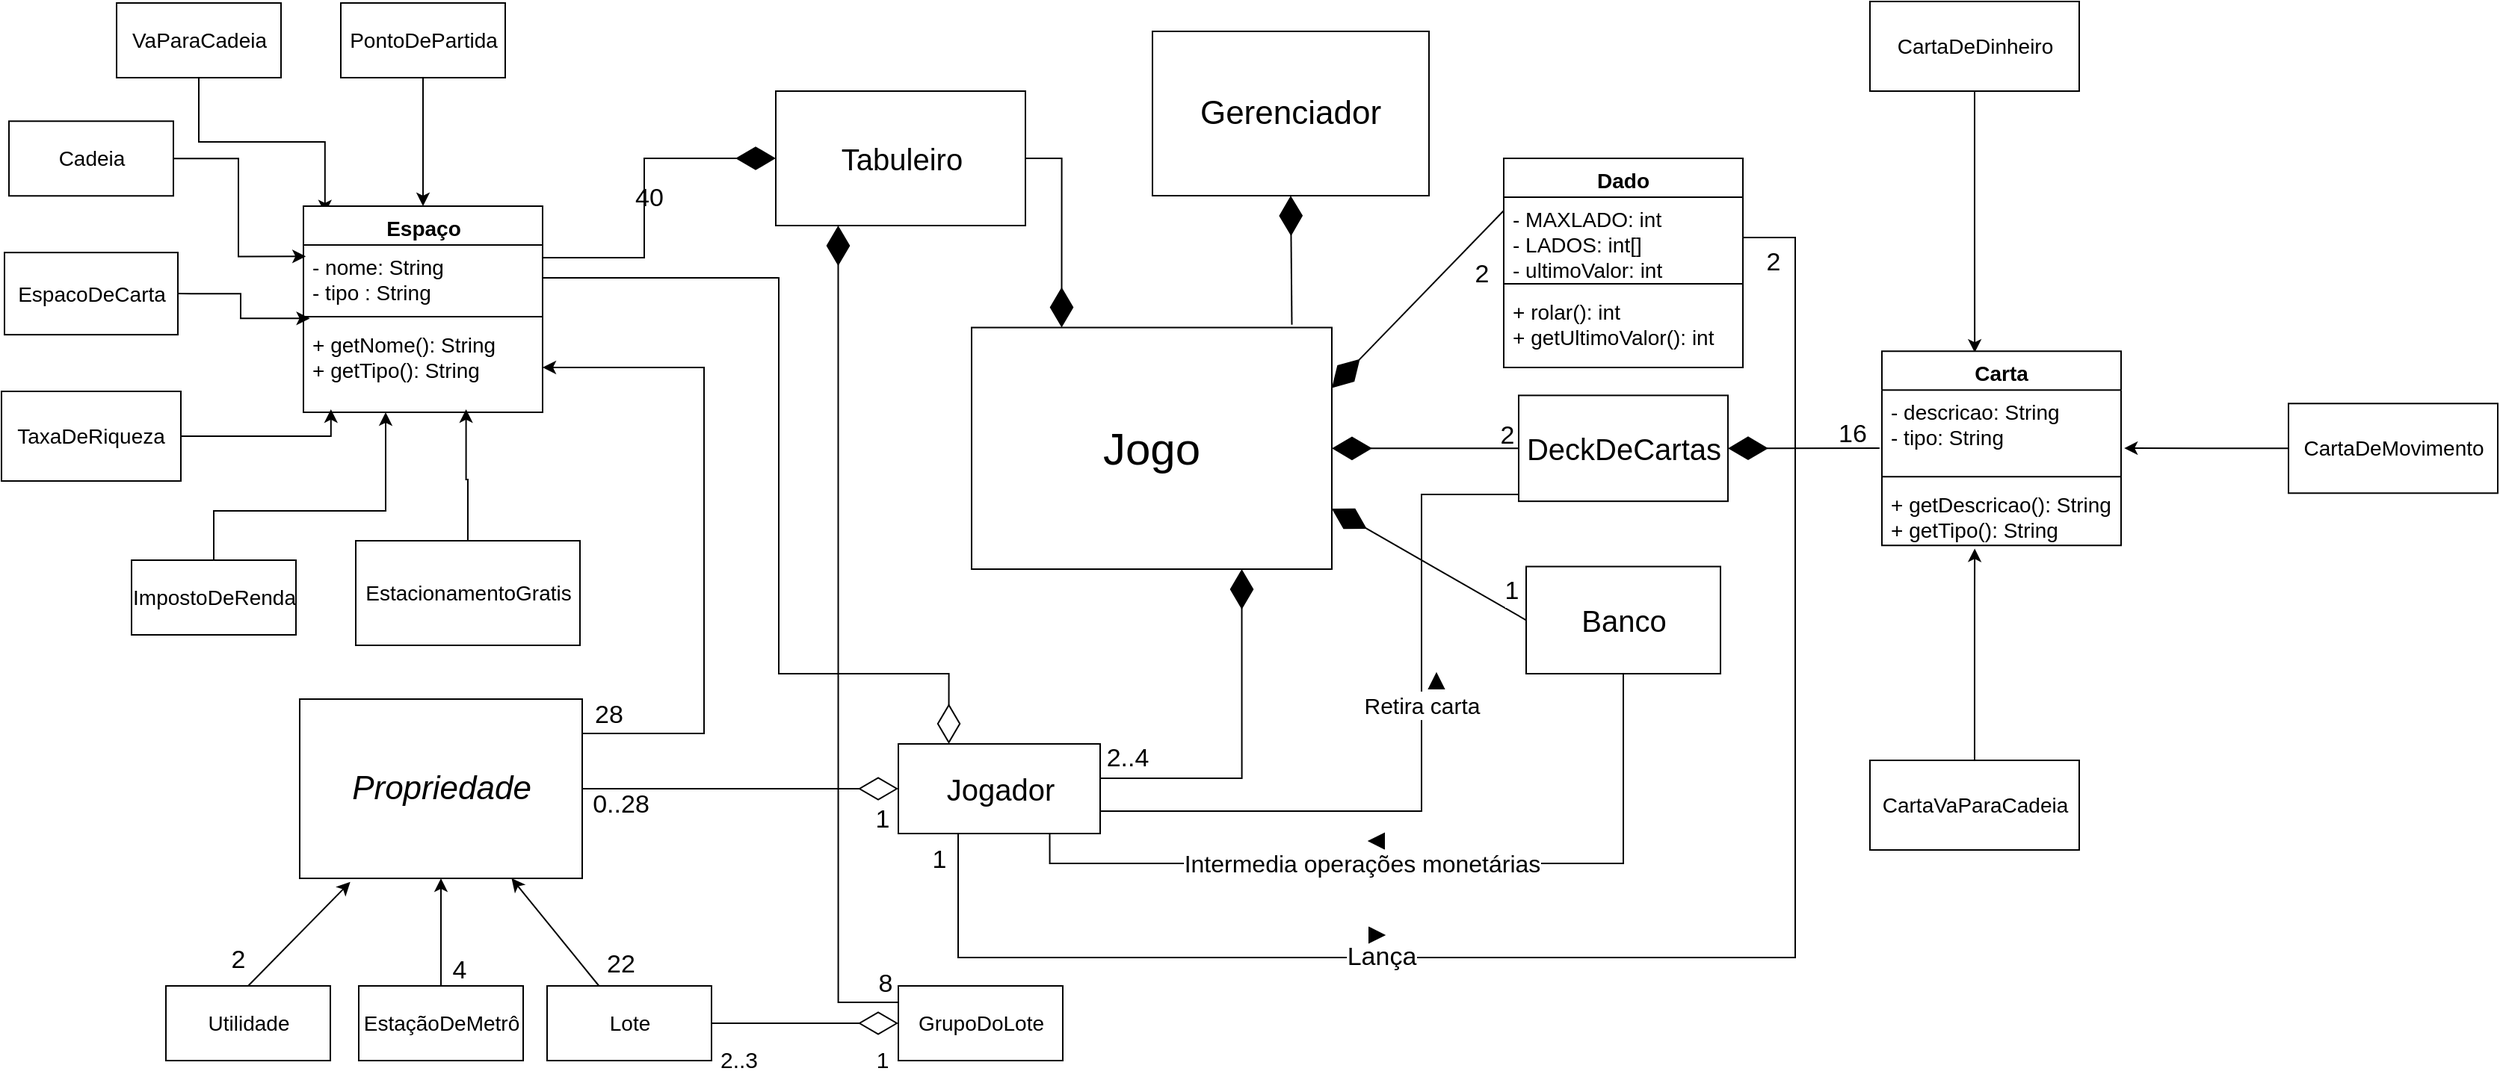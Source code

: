 <mxfile version="20.2.3" type="github">
  <diagram id="2CvRpesuBjBLBVpyUClh" name="Page-1">
    <mxGraphModel dx="2310" dy="821" grid="1" gridSize="10" guides="1" tooltips="1" connect="1" arrows="1" fold="1" page="1" pageScale="1" pageWidth="827" pageHeight="1169" math="0" shadow="0">
      <root>
        <mxCell id="0" />
        <mxCell id="1" parent="0" />
        <mxCell id="c68KgJTXVsl0c4aLbd2X-1" value="28" style="edgeStyle=orthogonalEdgeStyle;rounded=0;orthogonalLoop=1;jettySize=auto;html=1;fontSize=17;entryX=1;entryY=0.25;entryDx=0;entryDy=0;startArrow=classic;startFill=1;endArrow=none;endFill=0;exitX=1;exitY=0.5;exitDx=0;exitDy=0;" parent="1" source="Rdkix3AMdeM1Sjrw6h5y-4" target="c68KgJTXVsl0c4aLbd2X-11" edge="1">
          <mxGeometry x="0.89" y="-12" relative="1" as="geometry">
            <mxPoint x="200.75" y="534" as="targetPoint" />
            <mxPoint as="offset" />
            <Array as="points">
              <mxPoint x="210" y="345" />
              <mxPoint x="210" y="590" />
              <mxPoint x="128" y="590" />
            </Array>
            <mxPoint x="110" y="345" as="sourcePoint" />
          </mxGeometry>
        </mxCell>
        <mxCell id="c68KgJTXVsl0c4aLbd2X-2" value="8" style="edgeStyle=orthogonalEdgeStyle;rounded=0;orthogonalLoop=1;jettySize=auto;html=1;fontSize=17;startArrow=none;startFill=0;endArrow=diamondThin;endFill=1;endSize=24;sourcePerimeterSpacing=6;targetPerimeterSpacing=24;strokeWidth=1;exitX=0;exitY=0.25;exitDx=0;exitDy=0;entryX=0.25;entryY=1;entryDx=0;entryDy=0;" parent="1" source="c68KgJTXVsl0c4aLbd2X-36" target="c68KgJTXVsl0c4aLbd2X-19" edge="1">
          <mxGeometry x="-0.961" y="-12" relative="1" as="geometry">
            <mxPoint x="320" y="170" as="targetPoint" />
            <Array as="points">
              <mxPoint x="340" y="770" />
              <mxPoint x="300" y="770" />
            </Array>
            <mxPoint as="offset" />
          </mxGeometry>
        </mxCell>
        <mxCell id="c68KgJTXVsl0c4aLbd2X-3" value="2..4" style="edgeStyle=orthogonalEdgeStyle;rounded=0;orthogonalLoop=1;jettySize=auto;html=1;exitX=1;exitY=0.5;exitDx=0;exitDy=0;entryX=0.75;entryY=1;entryDx=0;entryDy=0;fontSize=17;startArrow=none;startFill=0;endArrow=diamondThin;endFill=1;endSize=24;sourcePerimeterSpacing=6;targetPerimeterSpacing=24;strokeWidth=1;" parent="1" source="c68KgJTXVsl0c4aLbd2X-23" target="c68KgJTXVsl0c4aLbd2X-24" edge="1">
          <mxGeometry x="-0.793" y="13" relative="1" as="geometry">
            <Array as="points">
              <mxPoint x="475" y="620" />
              <mxPoint x="570" y="620" />
            </Array>
            <mxPoint as="offset" />
          </mxGeometry>
        </mxCell>
        <mxCell id="c68KgJTXVsl0c4aLbd2X-4" value="0..28" style="text;html=1;resizable=0;autosize=1;align=center;verticalAlign=middle;points=[];fillColor=none;strokeColor=none;rounded=0;labelBackgroundColor=default;fontSize=17;" parent="1" vertex="1">
          <mxGeometry x="124" y="623" width="60" height="30" as="geometry" />
        </mxCell>
        <mxCell id="c68KgJTXVsl0c4aLbd2X-5" value="1" style="text;html=1;resizable=0;autosize=1;align=center;verticalAlign=middle;points=[];fillColor=none;strokeColor=none;rounded=0;labelBackgroundColor=default;fontSize=15;" parent="1" vertex="1">
          <mxGeometry x="314" y="793" width="30" height="30" as="geometry" />
        </mxCell>
        <mxCell id="c68KgJTXVsl0c4aLbd2X-6" value="" style="edgeStyle=orthogonalEdgeStyle;rounded=0;orthogonalLoop=1;jettySize=auto;html=1;entryX=0.25;entryY=0;entryDx=0;entryDy=0;fontSize=14;startArrow=none;startFill=0;endArrow=diamondThin;endFill=0;endSize=24;sourcePerimeterSpacing=6;targetPerimeterSpacing=24;strokeWidth=1;exitX=1;exitY=0.5;exitDx=0;exitDy=0;" parent="1" source="Rdkix3AMdeM1Sjrw6h5y-2" target="c68KgJTXVsl0c4aLbd2X-23" edge="1">
          <mxGeometry x="-0.062" relative="1" as="geometry">
            <Array as="points">
              <mxPoint x="260" y="285" />
              <mxPoint x="260" y="550" />
              <mxPoint x="374" y="550" />
            </Array>
            <mxPoint as="offset" />
            <mxPoint x="150.75" y="285.435" as="sourcePoint" />
          </mxGeometry>
        </mxCell>
        <mxCell id="c68KgJTXVsl0c4aLbd2X-7" style="edgeStyle=orthogonalEdgeStyle;rounded=0;orthogonalLoop=1;jettySize=auto;html=1;exitX=1;exitY=0.25;exitDx=0;exitDy=0;entryX=0;entryY=0.5;entryDx=0;entryDy=0;fontSize=17;startArrow=none;startFill=0;endArrow=diamondThin;endFill=1;endSize=24;sourcePerimeterSpacing=6;targetPerimeterSpacing=24;strokeWidth=1;" parent="1" source="Rdkix3AMdeM1Sjrw6h5y-1" target="c68KgJTXVsl0c4aLbd2X-19" edge="1">
          <mxGeometry relative="1" as="geometry">
            <mxPoint x="150.75" y="252.502" as="sourcePoint" />
          </mxGeometry>
        </mxCell>
        <mxCell id="c68KgJTXVsl0c4aLbd2X-9" value="2" style="edgeStyle=none;rounded=0;orthogonalLoop=1;jettySize=auto;html=1;exitX=0.5;exitY=0;exitDx=0;exitDy=0;entryX=0.179;entryY=1.02;entryDx=0;entryDy=0;entryPerimeter=0;shadow=0;fontSize=17;startArrow=none;startFill=0;endArrow=classic;endFill=1;endSize=6;strokeWidth=1;" parent="1" source="c68KgJTXVsl0c4aLbd2X-10" target="c68KgJTXVsl0c4aLbd2X-11" edge="1">
          <mxGeometry x="-0.85" y="17" relative="1" as="geometry">
            <mxPoint as="offset" />
            <mxPoint x="-90" y="760" as="sourcePoint" />
          </mxGeometry>
        </mxCell>
        <mxCell id="c68KgJTXVsl0c4aLbd2X-10" value="Utilidade" style="html=1;fontSize=14;" parent="1" vertex="1">
          <mxGeometry x="-150" y="759" width="110" height="50" as="geometry" />
        </mxCell>
        <mxCell id="c68KgJTXVsl0c4aLbd2X-11" value="&lt;i style=&quot;font-size: 22px;&quot;&gt;Propriedade&lt;/i&gt;" style="html=1;fontSize=22;" parent="1" vertex="1">
          <mxGeometry x="-60.5" y="567" width="189" height="120" as="geometry" />
        </mxCell>
        <mxCell id="c68KgJTXVsl0c4aLbd2X-12" style="edgeStyle=orthogonalEdgeStyle;rounded=0;orthogonalLoop=1;jettySize=auto;html=1;exitX=1;exitY=0.5;exitDx=0;exitDy=0;entryX=0.01;entryY=0.174;entryDx=0;entryDy=0;entryPerimeter=0;fontSize=17;startArrow=none;startFill=0;endArrow=classic;endFill=1;" parent="1" source="c68KgJTXVsl0c4aLbd2X-13" target="Rdkix3AMdeM1Sjrw6h5y-2" edge="1">
          <mxGeometry relative="1" as="geometry">
            <mxPoint x="-83.451" y="265.807" as="targetPoint" />
          </mxGeometry>
        </mxCell>
        <mxCell id="c68KgJTXVsl0c4aLbd2X-13" value="Cadeia" style="html=1;fontSize=14;" parent="1" vertex="1">
          <mxGeometry x="-255" y="180.13" width="110" height="50" as="geometry" />
        </mxCell>
        <mxCell id="c68KgJTXVsl0c4aLbd2X-14" style="edgeStyle=orthogonalEdgeStyle;rounded=0;orthogonalLoop=1;jettySize=auto;html=1;exitX=0.5;exitY=0;exitDx=0;exitDy=0;fontSize=17;startArrow=none;startFill=0;endArrow=classic;endFill=1;" parent="1" source="c68KgJTXVsl0c4aLbd2X-15" target="Rdkix3AMdeM1Sjrw6h5y-4" edge="1">
          <mxGeometry relative="1" as="geometry">
            <mxPoint x="-2.893" y="351.037" as="targetPoint" />
            <Array as="points">
              <mxPoint x="-118" y="441" />
              <mxPoint x="-3" y="441" />
            </Array>
          </mxGeometry>
        </mxCell>
        <mxCell id="c68KgJTXVsl0c4aLbd2X-15" value="ImpostoDeRenda" style="html=1;fontSize=14;" parent="1" vertex="1">
          <mxGeometry x="-173" y="474" width="110" height="50" as="geometry" />
        </mxCell>
        <mxCell id="c68KgJTXVsl0c4aLbd2X-16" value="4" style="edgeStyle=none;rounded=0;orthogonalLoop=1;jettySize=auto;html=1;entryX=0.5;entryY=1;entryDx=0;entryDy=0;shadow=0;fontSize=17;startArrow=none;startFill=0;endArrow=classic;endFill=1;endSize=6;strokeWidth=1;exitX=0.5;exitY=0;exitDx=0;exitDy=0;" parent="1" source="c68KgJTXVsl0c4aLbd2X-17" target="c68KgJTXVsl0c4aLbd2X-11" edge="1">
          <mxGeometry x="-0.722" y="-13" relative="1" as="geometry">
            <mxPoint x="-1" as="offset" />
            <mxPoint x="-69.294" y="600" as="sourcePoint" />
          </mxGeometry>
        </mxCell>
        <mxCell id="c68KgJTXVsl0c4aLbd2X-17" value="EstaçãoDeMetrô" style="html=1;fontSize=14;" parent="1" vertex="1">
          <mxGeometry x="-21" y="759" width="110" height="50" as="geometry" />
        </mxCell>
        <mxCell id="c68KgJTXVsl0c4aLbd2X-18" style="edgeStyle=orthogonalEdgeStyle;rounded=0;orthogonalLoop=1;jettySize=auto;html=1;exitX=1;exitY=0.5;exitDx=0;exitDy=0;entryX=0.25;entryY=0;entryDx=0;entryDy=0;fontSize=17;startArrow=none;startFill=0;endArrow=diamondThin;endFill=1;endSize=24;sourcePerimeterSpacing=6;targetPerimeterSpacing=24;strokeWidth=1;" parent="1" source="c68KgJTXVsl0c4aLbd2X-19" target="c68KgJTXVsl0c4aLbd2X-24" edge="1">
          <mxGeometry relative="1" as="geometry" />
        </mxCell>
        <mxCell id="c68KgJTXVsl0c4aLbd2X-19" value="Tabuleiro" style="html=1;fontSize=20;" parent="1" vertex="1">
          <mxGeometry x="258" y="160" width="167" height="90" as="geometry" />
        </mxCell>
        <mxCell id="c68KgJTXVsl0c4aLbd2X-20" value="Lança" style="edgeStyle=orthogonalEdgeStyle;rounded=0;orthogonalLoop=1;jettySize=auto;html=1;exitX=0.75;exitY=1;exitDx=0;exitDy=0;fontSize=17;startArrow=none;startFill=0;endArrow=none;endFill=0;endSize=24;sourcePerimeterSpacing=6;targetPerimeterSpacing=24;strokeWidth=1;entryX=1;entryY=0.5;entryDx=0;entryDy=0;" parent="1" source="c68KgJTXVsl0c4aLbd2X-23" target="Rdkix3AMdeM1Sjrw6h5y-7" edge="1">
          <mxGeometry x="-0.298" relative="1" as="geometry">
            <mxPoint x="890.0" y="285.435" as="targetPoint" />
            <Array as="points">
              <mxPoint x="380" y="657" />
              <mxPoint x="380" y="740" />
              <mxPoint x="940" y="740" />
              <mxPoint x="940" y="258" />
            </Array>
            <mxPoint x="-1" as="offset" />
          </mxGeometry>
        </mxCell>
        <mxCell id="c68KgJTXVsl0c4aLbd2X-21" value="&lt;span style=&quot;color: rgb(0, 0, 0); font-family: Helvetica; font-size: 16px; font-style: normal; font-variant-ligatures: normal; font-variant-caps: normal; font-weight: 400; letter-spacing: normal; orphans: 2; text-align: center; text-indent: 0px; text-transform: none; widows: 2; word-spacing: 0px; -webkit-text-stroke-width: 0px; background-color: rgb(255, 255, 255); text-decoration-thickness: initial; text-decoration-style: initial; text-decoration-color: initial; float: none; display: inline !important;&quot;&gt;Intermedia operações monetárias&lt;/span&gt;" style="edgeStyle=orthogonalEdgeStyle;rounded=0;orthogonalLoop=1;jettySize=auto;html=1;exitX=0.75;exitY=1;exitDx=0;exitDy=0;entryX=0.5;entryY=1;entryDx=0;entryDy=0;fontSize=16;startArrow=none;startFill=0;endArrow=none;endFill=0;endSize=24;sourcePerimeterSpacing=6;targetPerimeterSpacing=24;strokeWidth=1;" parent="1" source="c68KgJTXVsl0c4aLbd2X-23" target="c68KgJTXVsl0c4aLbd2X-33" edge="1">
          <mxGeometry x="-0.138" relative="1" as="geometry">
            <mxPoint as="offset" />
          </mxGeometry>
        </mxCell>
        <mxCell id="c68KgJTXVsl0c4aLbd2X-22" value="&lt;font style=&quot;font-size: 15px;&quot;&gt;Retira carta&lt;/font&gt;" style="edgeStyle=orthogonalEdgeStyle;rounded=0;orthogonalLoop=1;jettySize=auto;html=1;exitX=1;exitY=0.75;exitDx=0;exitDy=0;entryX=0;entryY=0.75;entryDx=0;entryDy=0;fontSize=16;startArrow=none;startFill=0;endArrow=none;endFill=0;endSize=24;sourcePerimeterSpacing=6;targetPerimeterSpacing=24;strokeWidth=1;" parent="1" source="c68KgJTXVsl0c4aLbd2X-23" target="c68KgJTXVsl0c4aLbd2X-53" edge="1">
          <mxGeometry x="0.137" relative="1" as="geometry">
            <Array as="points">
              <mxPoint x="690" y="642" />
              <mxPoint x="690" y="430" />
              <mxPoint x="755" y="430" />
            </Array>
            <mxPoint y="1" as="offset" />
          </mxGeometry>
        </mxCell>
        <mxCell id="c68KgJTXVsl0c4aLbd2X-23" value="Jogador" style="html=1;fontSize=20;" parent="1" vertex="1">
          <mxGeometry x="340" y="597" width="135" height="60" as="geometry" />
        </mxCell>
        <mxCell id="c68KgJTXVsl0c4aLbd2X-24" value="Jogo" style="rounded=0;whiteSpace=wrap;html=1;fontSize=30;" parent="1" vertex="1">
          <mxGeometry x="389" y="318.27" width="241" height="161.73" as="geometry" />
        </mxCell>
        <mxCell id="c68KgJTXVsl0c4aLbd2X-25" style="edgeStyle=orthogonalEdgeStyle;rounded=0;orthogonalLoop=1;jettySize=auto;html=1;fontSize=17;startArrow=none;startFill=0;endArrow=classic;endFill=1;entryX=0.115;entryY=0.966;entryDx=0;entryDy=0;entryPerimeter=0;" parent="1" source="c68KgJTXVsl0c4aLbd2X-26" target="Rdkix3AMdeM1Sjrw6h5y-4" edge="1">
          <mxGeometry relative="1" as="geometry">
            <mxPoint x="-40" y="350" as="targetPoint" />
            <Array as="points">
              <mxPoint x="-40" y="391" />
            </Array>
          </mxGeometry>
        </mxCell>
        <mxCell id="c68KgJTXVsl0c4aLbd2X-26" value="TaxaDeRiqueza" style="rounded=0;whiteSpace=wrap;html=1;fontSize=14;" parent="1" vertex="1">
          <mxGeometry x="-260" y="361" width="120" height="60" as="geometry" />
        </mxCell>
        <mxCell id="c68KgJTXVsl0c4aLbd2X-27" value="Gerenciador" style="rounded=0;whiteSpace=wrap;html=1;fontSize=22;" parent="1" vertex="1">
          <mxGeometry x="510" y="120" width="185" height="110" as="geometry" />
        </mxCell>
        <mxCell id="c68KgJTXVsl0c4aLbd2X-28" value="" style="endArrow=diamondThin;endFill=1;endSize=24;html=1;rounded=0;shadow=0;exitX=0.889;exitY=-0.012;exitDx=0;exitDy=0;entryX=0.5;entryY=1;entryDx=0;entryDy=0;exitPerimeter=0;" parent="1" source="c68KgJTXVsl0c4aLbd2X-24" target="c68KgJTXVsl0c4aLbd2X-27" edge="1">
          <mxGeometry width="160" relative="1" as="geometry">
            <mxPoint x="440" y="349.33" as="sourcePoint" />
            <mxPoint x="600" y="349.33" as="targetPoint" />
            <Array as="points" />
          </mxGeometry>
        </mxCell>
        <mxCell id="c68KgJTXVsl0c4aLbd2X-29" style="edgeStyle=none;rounded=0;orthogonalLoop=1;jettySize=auto;html=1;entryX=1;entryY=0.5;entryDx=0;entryDy=0;shadow=0;startArrow=none;startFill=0;endArrow=diamond;endFill=1;endSize=6;strokeWidth=1;" parent="1" source="c68KgJTXVsl0c4aLbd2X-24" target="c68KgJTXVsl0c4aLbd2X-24" edge="1">
          <mxGeometry relative="1" as="geometry" />
        </mxCell>
        <mxCell id="c68KgJTXVsl0c4aLbd2X-30" value="22" style="edgeStyle=none;rounded=0;orthogonalLoop=1;jettySize=auto;html=1;shadow=0;fontSize=17;startArrow=none;startFill=0;endArrow=classic;endFill=1;endSize=6;strokeWidth=1;entryX=0.75;entryY=1;entryDx=0;entryDy=0;" parent="1" source="c68KgJTXVsl0c4aLbd2X-31" target="c68KgJTXVsl0c4aLbd2X-11" edge="1">
          <mxGeometry x="-0.964" y="-20" relative="1" as="geometry">
            <mxPoint as="offset" />
          </mxGeometry>
        </mxCell>
        <mxCell id="c68KgJTXVsl0c4aLbd2X-31" value="Lote" style="html=1;fontSize=14;" parent="1" vertex="1">
          <mxGeometry x="105" y="759" width="110" height="50" as="geometry" />
        </mxCell>
        <mxCell id="c68KgJTXVsl0c4aLbd2X-33" value="Banco" style="html=1;fontSize=20;" parent="1" vertex="1">
          <mxGeometry x="760" y="478.27" width="130" height="71.73" as="geometry" />
        </mxCell>
        <mxCell id="c68KgJTXVsl0c4aLbd2X-34" value="1" style="endArrow=diamondThin;endFill=1;endSize=24;html=1;rounded=0;shadow=0;fontSize=17;strokeWidth=1;exitX=0;exitY=0.5;exitDx=0;exitDy=0;entryX=1;entryY=0.75;entryDx=0;entryDy=0;" parent="1" source="c68KgJTXVsl0c4aLbd2X-33" target="c68KgJTXVsl0c4aLbd2X-24" edge="1">
          <mxGeometry x="-0.757" y="-12" width="160" relative="1" as="geometry">
            <mxPoint x="430" y="500" as="sourcePoint" />
            <mxPoint x="628" y="354" as="targetPoint" />
            <mxPoint as="offset" />
          </mxGeometry>
        </mxCell>
        <mxCell id="c68KgJTXVsl0c4aLbd2X-35" value="" style="endArrow=diamondThin;endFill=1;endSize=24;html=1;rounded=0;shadow=0;fontSize=17;strokeWidth=1;exitX=0;exitY=0.25;exitDx=0;exitDy=0;entryX=1;entryY=0.25;entryDx=0;entryDy=0;" parent="1" source="Rdkix3AMdeM1Sjrw6h5y-6" target="c68KgJTXVsl0c4aLbd2X-24" edge="1">
          <mxGeometry x="-0.918" y="10" width="160" relative="1" as="geometry">
            <mxPoint x="760.0" y="285.435" as="sourcePoint" />
            <mxPoint x="630" y="443" as="targetPoint" />
            <mxPoint as="offset" />
          </mxGeometry>
        </mxCell>
        <mxCell id="c68KgJTXVsl0c4aLbd2X-36" value="GrupoDoLote" style="html=1;labelBackgroundColor=default;fontSize=14;" parent="1" vertex="1">
          <mxGeometry x="340" y="759" width="110" height="50" as="geometry" />
        </mxCell>
        <mxCell id="c68KgJTXVsl0c4aLbd2X-37" style="edgeStyle=orthogonalEdgeStyle;rounded=0;orthogonalLoop=1;jettySize=auto;html=1;exitX=0.5;exitY=1;exitDx=0;exitDy=0;fontSize=17;startArrow=none;startFill=0;endArrow=classic;endFill=1;entryX=0.5;entryY=0;entryDx=0;entryDy=0;" parent="1" source="c68KgJTXVsl0c4aLbd2X-38" target="Rdkix3AMdeM1Sjrw6h5y-1" edge="1">
          <mxGeometry relative="1" as="geometry">
            <mxPoint x="22" y="230" as="targetPoint" />
          </mxGeometry>
        </mxCell>
        <mxCell id="c68KgJTXVsl0c4aLbd2X-38" value="PontoDePartida" style="html=1;fontSize=14;" parent="1" vertex="1">
          <mxGeometry x="-33" y="101" width="110" height="50" as="geometry" />
        </mxCell>
        <mxCell id="c68KgJTXVsl0c4aLbd2X-39" style="edgeStyle=orthogonalEdgeStyle;rounded=0;orthogonalLoop=1;jettySize=auto;html=1;exitX=0.5;exitY=0;exitDx=0;exitDy=0;entryX=0.68;entryY=0.966;entryDx=0;entryDy=0;entryPerimeter=0;fontSize=17;startArrow=none;startFill=0;endArrow=classic;endFill=1;" parent="1" source="c68KgJTXVsl0c4aLbd2X-40" target="Rdkix3AMdeM1Sjrw6h5y-4" edge="1">
          <mxGeometry relative="1" as="geometry">
            <mxPoint x="51.979" y="351.827" as="targetPoint" />
            <Array as="points">
              <mxPoint x="52" y="420" />
              <mxPoint x="51" y="420" />
            </Array>
          </mxGeometry>
        </mxCell>
        <mxCell id="c68KgJTXVsl0c4aLbd2X-40" value="EstacionamentoGratis" style="html=1;fontSize=14;" parent="1" vertex="1">
          <mxGeometry x="-23" y="461" width="150" height="70" as="geometry" />
        </mxCell>
        <mxCell id="c68KgJTXVsl0c4aLbd2X-41" style="edgeStyle=orthogonalEdgeStyle;rounded=0;orthogonalLoop=1;jettySize=auto;html=1;exitX=0.5;exitY=1;exitDx=0;exitDy=0;entryX=0.09;entryY=0.035;entryDx=0;entryDy=0;entryPerimeter=0;fontSize=17;startArrow=none;startFill=0;endArrow=classic;endFill=1;" parent="1" source="c68KgJTXVsl0c4aLbd2X-42" target="Rdkix3AMdeM1Sjrw6h5y-1" edge="1">
          <mxGeometry relative="1" as="geometry">
            <mxPoint x="-43.522" y="219.833" as="targetPoint" />
          </mxGeometry>
        </mxCell>
        <mxCell id="c68KgJTXVsl0c4aLbd2X-42" value="VaParaCadeia" style="html=1;fontSize=14;" parent="1" vertex="1">
          <mxGeometry x="-183" y="101" width="110" height="50" as="geometry" />
        </mxCell>
        <mxCell id="c68KgJTXVsl0c4aLbd2X-43" style="edgeStyle=orthogonalEdgeStyle;rounded=0;orthogonalLoop=1;jettySize=auto;html=1;entryX=0.388;entryY=1.049;entryDx=0;entryDy=0;entryPerimeter=0;" parent="1" source="c68KgJTXVsl0c4aLbd2X-44" target="Rdkix3AMdeM1Sjrw6h5y-19" edge="1">
          <mxGeometry relative="1" as="geometry">
            <mxPoint x="1060" y="480" as="targetPoint" />
            <Array as="points">
              <mxPoint x="1060" y="500" />
              <mxPoint x="1060" y="500" />
            </Array>
          </mxGeometry>
        </mxCell>
        <mxCell id="c68KgJTXVsl0c4aLbd2X-44" value="CartaVaParaCadeia" style="html=1;fontSize=14;" parent="1" vertex="1">
          <mxGeometry x="990" y="608" width="140" height="60" as="geometry" />
        </mxCell>
        <mxCell id="c68KgJTXVsl0c4aLbd2X-45" style="edgeStyle=orthogonalEdgeStyle;rounded=0;orthogonalLoop=1;jettySize=auto;html=1;entryX=1.013;entryY=0.72;entryDx=0;entryDy=0;entryPerimeter=0;" parent="1" source="c68KgJTXVsl0c4aLbd2X-46" target="Rdkix3AMdeM1Sjrw6h5y-17" edge="1">
          <mxGeometry relative="1" as="geometry">
            <mxPoint x="1200" y="399" as="targetPoint" />
          </mxGeometry>
        </mxCell>
        <mxCell id="c68KgJTXVsl0c4aLbd2X-46" value="CartaDeMovimento" style="html=1;fontSize=14;" parent="1" vertex="1">
          <mxGeometry x="1270" y="369.14" width="140" height="60" as="geometry" />
        </mxCell>
        <mxCell id="c68KgJTXVsl0c4aLbd2X-47" style="edgeStyle=orthogonalEdgeStyle;rounded=0;orthogonalLoop=1;jettySize=auto;html=1;entryX=0.388;entryY=0.007;entryDx=0;entryDy=0;entryPerimeter=0;" parent="1" source="c68KgJTXVsl0c4aLbd2X-48" target="Rdkix3AMdeM1Sjrw6h5y-16" edge="1">
          <mxGeometry relative="1" as="geometry">
            <mxPoint x="1060" y="270" as="targetPoint" />
          </mxGeometry>
        </mxCell>
        <mxCell id="c68KgJTXVsl0c4aLbd2X-48" value="CartaDeDinheiro" style="html=1;fontSize=14;" parent="1" vertex="1">
          <mxGeometry x="990" y="100" width="140" height="60" as="geometry" />
        </mxCell>
        <mxCell id="c68KgJTXVsl0c4aLbd2X-49" style="edgeStyle=orthogonalEdgeStyle;rounded=0;orthogonalLoop=1;jettySize=auto;html=1;exitX=1;exitY=0.5;exitDx=0;exitDy=0;fontSize=17;startArrow=none;startFill=0;endArrow=classic;endFill=1;entryX=0.027;entryY=-0.048;entryDx=0;entryDy=0;entryPerimeter=0;" parent="1" source="c68KgJTXVsl0c4aLbd2X-50" target="Rdkix3AMdeM1Sjrw6h5y-4" edge="1">
          <mxGeometry relative="1" as="geometry">
            <mxPoint x="-82.984" y="296.105" as="targetPoint" />
            <Array as="points" />
          </mxGeometry>
        </mxCell>
        <mxCell id="c68KgJTXVsl0c4aLbd2X-50" value="EspacoDeCarta" style="html=1;fontSize=14;" parent="1" vertex="1">
          <mxGeometry x="-258" y="268.06" width="116" height="55" as="geometry" />
        </mxCell>
        <mxCell id="c68KgJTXVsl0c4aLbd2X-51" value="2..3" style="text;html=1;resizable=0;autosize=1;align=center;verticalAlign=middle;points=[];fillColor=none;strokeColor=none;rounded=0;fontSize=15;" parent="1" vertex="1">
          <mxGeometry x="208" y="793" width="50" height="30" as="geometry" />
        </mxCell>
        <mxCell id="c68KgJTXVsl0c4aLbd2X-52" value="" style="endArrow=diamondThin;endFill=1;endSize=24;html=1;rounded=0;fontSize=22;strokeWidth=1;entryX=1;entryY=0.5;entryDx=0;entryDy=0;exitX=-0.01;exitY=0.72;exitDx=0;exitDy=0;exitPerimeter=0;" parent="1" source="Rdkix3AMdeM1Sjrw6h5y-17" target="c68KgJTXVsl0c4aLbd2X-53" edge="1">
          <mxGeometry width="160" relative="1" as="geometry">
            <mxPoint x="990" y="399.135" as="sourcePoint" />
            <mxPoint x="690" y="400" as="targetPoint" />
          </mxGeometry>
        </mxCell>
        <mxCell id="c68KgJTXVsl0c4aLbd2X-53" value="DeckDeCartas" style="html=1;fontSize=20;" parent="1" vertex="1">
          <mxGeometry x="755" y="363.7" width="140" height="70.87" as="geometry" />
        </mxCell>
        <mxCell id="c68KgJTXVsl0c4aLbd2X-55" value="" style="endArrow=diamondThin;endFill=1;endSize=24;html=1;rounded=0;shadow=0;fontSize=17;strokeWidth=1;exitX=0;exitY=0.5;exitDx=0;exitDy=0;entryX=1;entryY=0.5;entryDx=0;entryDy=0;" parent="1" source="c68KgJTXVsl0c4aLbd2X-53" target="c68KgJTXVsl0c4aLbd2X-24" edge="1">
          <mxGeometry width="160" relative="1" as="geometry">
            <mxPoint x="770" y="285.005" as="sourcePoint" />
            <mxPoint x="638" y="364" as="targetPoint" />
          </mxGeometry>
        </mxCell>
        <mxCell id="c68KgJTXVsl0c4aLbd2X-56" value="&lt;font style=&quot;font-size: 17px;&quot;&gt;40&lt;/font&gt;" style="text;html=1;resizable=0;autosize=1;align=center;verticalAlign=middle;points=[];fillColor=none;strokeColor=none;rounded=0;fontSize=22;" parent="1" vertex="1">
          <mxGeometry x="152.5" y="210" width="40" height="40" as="geometry" />
        </mxCell>
        <mxCell id="c68KgJTXVsl0c4aLbd2X-57" value="2" style="text;html=1;resizable=0;autosize=1;align=center;verticalAlign=middle;points=[];fillColor=none;strokeColor=none;rounded=0;fontSize=17;" parent="1" vertex="1">
          <mxGeometry x="715" y="268.06" width="30" height="30" as="geometry" />
        </mxCell>
        <mxCell id="c68KgJTXVsl0c4aLbd2X-58" value="2" style="text;html=1;resizable=0;autosize=1;align=center;verticalAlign=middle;points=[];fillColor=none;strokeColor=none;rounded=0;fontSize=17;" parent="1" vertex="1">
          <mxGeometry x="732" y="376" width="30" height="30" as="geometry" />
        </mxCell>
        <mxCell id="c68KgJTXVsl0c4aLbd2X-59" value="16" style="text;html=1;resizable=0;autosize=1;align=center;verticalAlign=middle;points=[];fillColor=none;strokeColor=none;rounded=0;fontSize=17;" parent="1" vertex="1">
          <mxGeometry x="958" y="375" width="40" height="30" as="geometry" />
        </mxCell>
        <mxCell id="c68KgJTXVsl0c4aLbd2X-60" value="1" style="text;html=1;resizable=0;autosize=1;align=center;verticalAlign=middle;points=[];fillColor=none;strokeColor=none;rounded=0;labelBackgroundColor=default;fontSize=17;" parent="1" vertex="1">
          <mxGeometry x="352" y="660" width="30" height="30" as="geometry" />
        </mxCell>
        <mxCell id="c68KgJTXVsl0c4aLbd2X-61" value="" style="endArrow=diamondThin;endFill=0;endSize=24;html=1;rounded=0;sourcePerimeterSpacing=6;targetPerimeterSpacing=24;strokeWidth=1;exitX=1;exitY=0.5;exitDx=0;exitDy=0;entryX=0;entryY=0.5;entryDx=0;entryDy=0;fontSize=14;" parent="1" source="c68KgJTXVsl0c4aLbd2X-11" target="c68KgJTXVsl0c4aLbd2X-23" edge="1">
          <mxGeometry x="-0.094" y="13" width="160" relative="1" as="geometry">
            <mxPoint x="168.5" y="612.17" as="sourcePoint" />
            <mxPoint x="252" y="620" as="targetPoint" />
            <mxPoint as="offset" />
          </mxGeometry>
        </mxCell>
        <mxCell id="c68KgJTXVsl0c4aLbd2X-62" value="2" style="text;html=1;resizable=0;autosize=1;align=center;verticalAlign=middle;points=[];fillColor=none;strokeColor=none;rounded=0;fontSize=17;" parent="1" vertex="1">
          <mxGeometry x="910" y="260" width="30" height="30" as="geometry" />
        </mxCell>
        <mxCell id="c68KgJTXVsl0c4aLbd2X-63" value="1" style="text;html=1;resizable=0;autosize=1;align=center;verticalAlign=middle;points=[];fillColor=none;strokeColor=none;rounded=0;labelBackgroundColor=default;fontSize=17;" parent="1" vertex="1">
          <mxGeometry x="314" y="633" width="30" height="30" as="geometry" />
        </mxCell>
        <mxCell id="c68KgJTXVsl0c4aLbd2X-64" value="" style="triangle;whiteSpace=wrap;html=1;fillColor=#000000;" parent="1" vertex="1">
          <mxGeometry x="655" y="720" width="10" height="10" as="geometry" />
        </mxCell>
        <mxCell id="c68KgJTXVsl0c4aLbd2X-65" value="" style="triangle;whiteSpace=wrap;html=1;fillColor=#000000;rotation=-90;" parent="1" vertex="1">
          <mxGeometry x="695" y="550" width="10" height="10" as="geometry" />
        </mxCell>
        <mxCell id="c68KgJTXVsl0c4aLbd2X-66" value="" style="endArrow=diamondThin;endFill=0;endSize=24;html=1;rounded=0;entryX=0;entryY=0.5;entryDx=0;entryDy=0;exitX=1;exitY=0.5;exitDx=0;exitDy=0;" parent="1" source="c68KgJTXVsl0c4aLbd2X-31" target="c68KgJTXVsl0c4aLbd2X-36" edge="1">
          <mxGeometry width="160" relative="1" as="geometry">
            <mxPoint x="184" y="890" as="sourcePoint" />
            <mxPoint x="344" y="890" as="targetPoint" />
          </mxGeometry>
        </mxCell>
        <mxCell id="c68KgJTXVsl0c4aLbd2X-67" value="" style="triangle;whiteSpace=wrap;html=1;fillColor=#000000;rotation=-180;" parent="1" vertex="1">
          <mxGeometry x="655" y="657" width="10" height="10" as="geometry" />
        </mxCell>
        <mxCell id="Rdkix3AMdeM1Sjrw6h5y-1" value="Espaço" style="swimlane;fontStyle=1;align=center;verticalAlign=top;childLayout=stackLayout;horizontal=1;startSize=26;horizontalStack=0;resizeParent=1;resizeParentMax=0;resizeLast=0;collapsible=1;marginBottom=0;fontFamily=Helvetica;fontSize=14;fontColor=default;strokeColor=default;fillColor=default;html=1;" vertex="1" parent="1">
          <mxGeometry x="-58" y="237" width="160" height="138" as="geometry" />
        </mxCell>
        <mxCell id="Rdkix3AMdeM1Sjrw6h5y-2" value="- nome: String&lt;br&gt;- tipo : String" style="text;strokeColor=none;fillColor=none;align=left;verticalAlign=top;spacingLeft=4;spacingRight=4;overflow=hidden;rotatable=0;points=[[0,0.5],[1,0.5]];portConstraint=eastwest;fontFamily=Helvetica;fontSize=14;fontColor=default;html=1;" vertex="1" parent="Rdkix3AMdeM1Sjrw6h5y-1">
          <mxGeometry y="26" width="160" height="44" as="geometry" />
        </mxCell>
        <mxCell id="Rdkix3AMdeM1Sjrw6h5y-3" value="" style="line;strokeWidth=1;fillColor=none;align=left;verticalAlign=middle;spacingTop=-1;spacingLeft=3;spacingRight=3;rotatable=0;labelPosition=right;points=[];portConstraint=eastwest;fontFamily=Helvetica;fontSize=14;fontColor=default;html=1;" vertex="1" parent="Rdkix3AMdeM1Sjrw6h5y-1">
          <mxGeometry y="70" width="160" height="8" as="geometry" />
        </mxCell>
        <mxCell id="Rdkix3AMdeM1Sjrw6h5y-4" value="+ getNome(): String&lt;br&gt;+ getTipo(): String" style="text;strokeColor=none;fillColor=none;align=left;verticalAlign=top;spacingLeft=4;spacingRight=4;overflow=hidden;rotatable=0;points=[[0,0.5],[1,0.5]];portConstraint=eastwest;fontFamily=Helvetica;fontSize=14;fontColor=default;html=1;" vertex="1" parent="Rdkix3AMdeM1Sjrw6h5y-1">
          <mxGeometry y="78" width="160" height="60" as="geometry" />
        </mxCell>
        <mxCell id="Rdkix3AMdeM1Sjrw6h5y-6" value="Dado" style="swimlane;fontStyle=1;align=center;verticalAlign=top;childLayout=stackLayout;horizontal=1;startSize=26;horizontalStack=0;resizeParent=1;resizeParentMax=0;resizeLast=0;collapsible=1;marginBottom=0;fontFamily=Helvetica;fontSize=14;fontColor=default;" vertex="1" parent="1">
          <mxGeometry x="745" y="205" width="160" height="140" as="geometry" />
        </mxCell>
        <mxCell id="Rdkix3AMdeM1Sjrw6h5y-7" value="- MAXLADO: int&#xa;- LADOS: int[]&#xa;- ultimoValor: int" style="text;strokeColor=none;fillColor=none;align=left;verticalAlign=top;spacingLeft=4;spacingRight=4;overflow=hidden;rotatable=0;points=[[0,0.5],[1,0.5]];portConstraint=eastwest;fontFamily=Helvetica;fontSize=14;fontColor=default;" vertex="1" parent="Rdkix3AMdeM1Sjrw6h5y-6">
          <mxGeometry y="26" width="160" height="54" as="geometry" />
        </mxCell>
        <mxCell id="Rdkix3AMdeM1Sjrw6h5y-8" value="" style="line;strokeWidth=1;fillColor=none;align=left;verticalAlign=middle;spacingTop=-1;spacingLeft=3;spacingRight=3;rotatable=0;labelPosition=right;points=[];portConstraint=eastwest;fontFamily=Helvetica;fontSize=14;fontColor=default;" vertex="1" parent="Rdkix3AMdeM1Sjrw6h5y-6">
          <mxGeometry y="80" width="160" height="8" as="geometry" />
        </mxCell>
        <mxCell id="Rdkix3AMdeM1Sjrw6h5y-9" value="+ rolar(): int&#xa;+ getUltimoValor(): int&#xa; " style="text;strokeColor=none;fillColor=none;align=left;verticalAlign=top;spacingLeft=4;spacingRight=4;overflow=hidden;rotatable=0;points=[[0,0.5],[1,0.5]];portConstraint=eastwest;fontFamily=Helvetica;fontSize=14;fontColor=default;" vertex="1" parent="Rdkix3AMdeM1Sjrw6h5y-6">
          <mxGeometry y="88" width="160" height="52" as="geometry" />
        </mxCell>
        <mxCell id="Rdkix3AMdeM1Sjrw6h5y-16" value="Carta" style="swimlane;fontStyle=1;align=center;verticalAlign=top;childLayout=stackLayout;horizontal=1;startSize=26;horizontalStack=0;resizeParent=1;resizeParentMax=0;resizeLast=0;collapsible=1;marginBottom=0;fontFamily=Helvetica;fontSize=14;fontColor=default;" vertex="1" parent="1">
          <mxGeometry x="998" y="334.14" width="160" height="130" as="geometry" />
        </mxCell>
        <mxCell id="Rdkix3AMdeM1Sjrw6h5y-17" value="- descricao: String&#xa;- tipo: String" style="text;strokeColor=none;fillColor=none;align=left;verticalAlign=top;spacingLeft=4;spacingRight=4;overflow=hidden;rotatable=0;points=[[0,0.5],[1,0.5]];portConstraint=eastwest;fontFamily=Helvetica;fontSize=14;fontColor=default;" vertex="1" parent="Rdkix3AMdeM1Sjrw6h5y-16">
          <mxGeometry y="26" width="160" height="54" as="geometry" />
        </mxCell>
        <mxCell id="Rdkix3AMdeM1Sjrw6h5y-18" value="" style="line;strokeWidth=1;fillColor=none;align=left;verticalAlign=middle;spacingTop=-1;spacingLeft=3;spacingRight=3;rotatable=0;labelPosition=right;points=[];portConstraint=eastwest;fontFamily=Helvetica;fontSize=14;fontColor=default;" vertex="1" parent="Rdkix3AMdeM1Sjrw6h5y-16">
          <mxGeometry y="80" width="160" height="8" as="geometry" />
        </mxCell>
        <mxCell id="Rdkix3AMdeM1Sjrw6h5y-19" value="+ getDescricao(): String&#xa;+ getTipo(): String&#xa;" style="text;strokeColor=none;fillColor=none;align=left;verticalAlign=top;spacingLeft=4;spacingRight=4;overflow=hidden;rotatable=0;points=[[0,0.5],[1,0.5]];portConstraint=eastwest;fontFamily=Helvetica;fontSize=14;fontColor=default;" vertex="1" parent="Rdkix3AMdeM1Sjrw6h5y-16">
          <mxGeometry y="88" width="160" height="42" as="geometry" />
        </mxCell>
      </root>
    </mxGraphModel>
  </diagram>
</mxfile>
